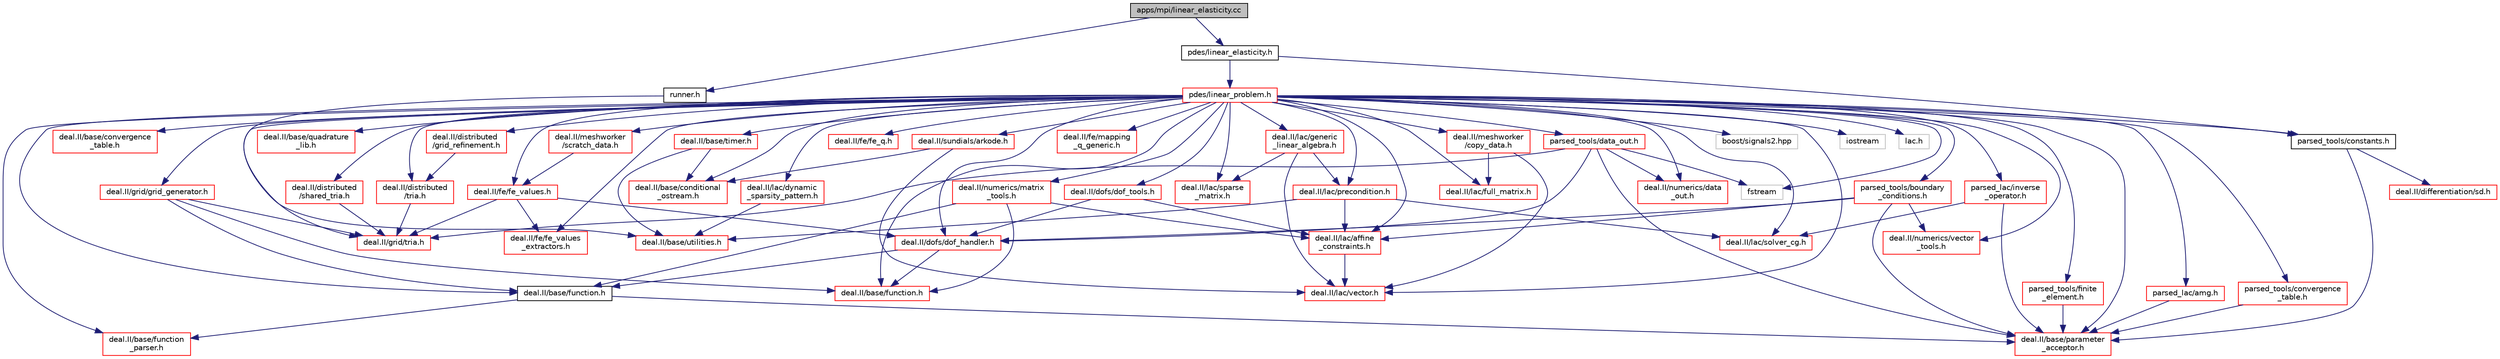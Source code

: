 digraph "apps/mpi/linear_elasticity.cc"
{
 // LATEX_PDF_SIZE
  bgcolor="transparent";
  edge [fontname="Helvetica",fontsize="10",labelfontname="Helvetica",labelfontsize="10"];
  node [fontname="Helvetica",fontsize="10",shape=record];
  Node1 [label="apps/mpi/linear_elasticity.cc",height=0.2,width=0.4,color="black", fillcolor="grey75", style="filled", fontcolor="black",tooltip=" "];
  Node1 -> Node2 [color="midnightblue",fontsize="10",style="solid",fontname="Helvetica"];
  Node2 [label="pdes/linear_elasticity.h",height=0.2,width=0.4,color="black",URL="$linear__elasticity_8h.html",tooltip=" "];
  Node2 -> Node3 [color="midnightblue",fontsize="10",style="solid",fontname="Helvetica"];
  Node3 [label="parsed_tools/constants.h",height=0.2,width=0.4,color="black",URL="$constants_8h.html",tooltip=" "];
  Node3 -> Node4 [color="midnightblue",fontsize="10",style="solid",fontname="Helvetica"];
  Node4 [label="deal.II/base/parameter\l_acceptor.h",height=0.2,width=0.4,color="red",URL="/__w/fsi-suite/fsi-suite/deal.tag$parameter__acceptor_8h.html",tooltip=" "];
  Node3 -> Node34 [color="midnightblue",fontsize="10",style="solid",fontname="Helvetica"];
  Node34 [label="deal.II/differentiation/sd.h",height=0.2,width=0.4,color="red",URL="/__w/fsi-suite/fsi-suite/deal.tag$sd_8h.html",tooltip=" "];
  Node2 -> Node45 [color="midnightblue",fontsize="10",style="solid",fontname="Helvetica"];
  Node45 [label="pdes/linear_problem.h",height=0.2,width=0.4,color="red",URL="$linear__problem_8h.html",tooltip=" "];
  Node45 -> Node46 [color="midnightblue",fontsize="10",style="solid",fontname="Helvetica"];
  Node46 [label="deal.II/base/conditional\l_ostream.h",height=0.2,width=0.4,color="red",URL="/__w/fsi-suite/fsi-suite/deal.tag$conditional__ostream_8h.html",tooltip=" "];
  Node45 -> Node47 [color="midnightblue",fontsize="10",style="solid",fontname="Helvetica"];
  Node47 [label="deal.II/base/convergence\l_table.h",height=0.2,width=0.4,color="red",URL="/__w/fsi-suite/fsi-suite/deal.tag$convergence__table_8h.html",tooltip=" "];
  Node45 -> Node50 [color="midnightblue",fontsize="10",style="solid",fontname="Helvetica"];
  Node50 [label="deal.II/base/function.h",height=0.2,width=0.4,color="red",URL="/__w/fsi-suite/fsi-suite/deal.tag$function_8h.html",tooltip=" "];
  Node45 -> Node52 [color="midnightblue",fontsize="10",style="solid",fontname="Helvetica"];
  Node52 [label="deal.II/base/function\l_parser.h",height=0.2,width=0.4,color="red",URL="/__w/fsi-suite/fsi-suite/deal.tag$function__parser_8h.html",tooltip=" "];
  Node45 -> Node4 [color="midnightblue",fontsize="10",style="solid",fontname="Helvetica"];
  Node45 -> Node55 [color="midnightblue",fontsize="10",style="solid",fontname="Helvetica"];
  Node55 [label="deal.II/base/quadrature\l_lib.h",height=0.2,width=0.4,color="red",URL="/__w/fsi-suite/fsi-suite/deal.tag$quadrature__lib_8h.html",tooltip=" "];
  Node45 -> Node57 [color="midnightblue",fontsize="10",style="solid",fontname="Helvetica"];
  Node57 [label="deal.II/base/timer.h",height=0.2,width=0.4,color="red",URL="/__w/fsi-suite/fsi-suite/deal.tag$timer_8h.html",tooltip=" "];
  Node57 -> Node46 [color="midnightblue",fontsize="10",style="solid",fontname="Helvetica"];
  Node57 -> Node23 [color="midnightblue",fontsize="10",style="solid",fontname="Helvetica"];
  Node23 [label="deal.II/base/utilities.h",height=0.2,width=0.4,color="red",URL="/__w/fsi-suite/fsi-suite/deal.tag$include_2deal_8II_2base_2utilities_8h.html",tooltip=" "];
  Node45 -> Node58 [color="midnightblue",fontsize="10",style="solid",fontname="Helvetica"];
  Node58 [label="deal.II/distributed\l/grid_refinement.h",height=0.2,width=0.4,color="red",URL="/__w/fsi-suite/fsi-suite/deal.tag$distributed_2grid__refinement_8h.html",tooltip=" "];
  Node58 -> Node59 [color="midnightblue",fontsize="10",style="solid",fontname="Helvetica"];
  Node59 [label="deal.II/distributed\l/tria.h",height=0.2,width=0.4,color="red",URL="/__w/fsi-suite/fsi-suite/deal.tag$distributed_2tria_8h.html",tooltip=" "];
  Node59 -> Node68 [color="midnightblue",fontsize="10",style="solid",fontname="Helvetica"];
  Node68 [label="deal.II/grid/tria.h",height=0.2,width=0.4,color="red",URL="/__w/fsi-suite/fsi-suite/deal.tag$grid_2tria_8h.html",tooltip=" "];
  Node45 -> Node87 [color="midnightblue",fontsize="10",style="solid",fontname="Helvetica"];
  Node87 [label="deal.II/distributed\l/shared_tria.h",height=0.2,width=0.4,color="red",URL="/__w/fsi-suite/fsi-suite/deal.tag$shared__tria_8h.html",tooltip=" "];
  Node87 -> Node68 [color="midnightblue",fontsize="10",style="solid",fontname="Helvetica"];
  Node45 -> Node59 [color="midnightblue",fontsize="10",style="solid",fontname="Helvetica"];
  Node45 -> Node88 [color="midnightblue",fontsize="10",style="solid",fontname="Helvetica"];
  Node88 [label="deal.II/dofs/dof_handler.h",height=0.2,width=0.4,color="red",URL="/__w/fsi-suite/fsi-suite/deal.tag$dofs_2dof__handler_8h.html",tooltip=" "];
  Node88 -> Node54 [color="midnightblue",fontsize="10",style="solid",fontname="Helvetica"];
  Node54 [label="deal.II/base/function.h",height=0.2,width=0.4,color="black",URL="$function_8h.html",tooltip=" "];
  Node54 -> Node52 [color="midnightblue",fontsize="10",style="solid",fontname="Helvetica"];
  Node54 -> Node4 [color="midnightblue",fontsize="10",style="solid",fontname="Helvetica"];
  Node88 -> Node50 [color="midnightblue",fontsize="10",style="solid",fontname="Helvetica"];
  Node45 -> Node118 [color="midnightblue",fontsize="10",style="solid",fontname="Helvetica"];
  Node118 [label="deal.II/dofs/dof_tools.h",height=0.2,width=0.4,color="red",URL="/__w/fsi-suite/fsi-suite/deal.tag$dof__tools_8h.html",tooltip=" "];
  Node118 -> Node88 [color="midnightblue",fontsize="10",style="solid",fontname="Helvetica"];
  Node118 -> Node119 [color="midnightblue",fontsize="10",style="solid",fontname="Helvetica"];
  Node119 [label="deal.II/lac/affine\l_constraints.h",height=0.2,width=0.4,color="red",URL="/__w/fsi-suite/fsi-suite/deal.tag$affine__constraints_8h.html",tooltip=" "];
  Node119 -> Node117 [color="midnightblue",fontsize="10",style="solid",fontname="Helvetica"];
  Node117 [label="deal.II/lac/vector.h",height=0.2,width=0.4,color="red",URL="/__w/fsi-suite/fsi-suite/deal.tag$vector_8h.html",tooltip=" "];
  Node45 -> Node125 [color="midnightblue",fontsize="10",style="solid",fontname="Helvetica"];
  Node125 [label="deal.II/fe/fe_q.h",height=0.2,width=0.4,color="red",URL="/__w/fsi-suite/fsi-suite/deal.tag$fe__q_8h.html",tooltip=" "];
  Node45 -> Node131 [color="midnightblue",fontsize="10",style="solid",fontname="Helvetica"];
  Node131 [label="deal.II/fe/fe_values.h",height=0.2,width=0.4,color="red",URL="/__w/fsi-suite/fsi-suite/deal.tag$fe_2fe__values_8h.html",tooltip=" "];
  Node131 -> Node88 [color="midnightblue",fontsize="10",style="solid",fontname="Helvetica"];
  Node131 -> Node107 [color="midnightblue",fontsize="10",style="solid",fontname="Helvetica"];
  Node107 [label="deal.II/fe/fe_values\l_extractors.h",height=0.2,width=0.4,color="red",URL="/__w/fsi-suite/fsi-suite/deal.tag$fe__values__extractors_8h.html",tooltip=" "];
  Node131 -> Node68 [color="midnightblue",fontsize="10",style="solid",fontname="Helvetica"];
  Node45 -> Node107 [color="midnightblue",fontsize="10",style="solid",fontname="Helvetica"];
  Node45 -> Node134 [color="midnightblue",fontsize="10",style="solid",fontname="Helvetica"];
  Node134 [label="deal.II/fe/mapping\l_q_generic.h",height=0.2,width=0.4,color="red",URL="/__w/fsi-suite/fsi-suite/deal.tag$mapping__q__generic_8h.html",tooltip=" "];
  Node45 -> Node139 [color="midnightblue",fontsize="10",style="solid",fontname="Helvetica"];
  Node139 [label="deal.II/grid/grid_generator.h",height=0.2,width=0.4,color="red",URL="/__w/fsi-suite/fsi-suite/deal.tag$grid__generator_8h.html",tooltip=" "];
  Node139 -> Node54 [color="midnightblue",fontsize="10",style="solid",fontname="Helvetica"];
  Node139 -> Node50 [color="midnightblue",fontsize="10",style="solid",fontname="Helvetica"];
  Node139 -> Node68 [color="midnightblue",fontsize="10",style="solid",fontname="Helvetica"];
  Node45 -> Node68 [color="midnightblue",fontsize="10",style="solid",fontname="Helvetica"];
  Node45 -> Node119 [color="midnightblue",fontsize="10",style="solid",fontname="Helvetica"];
  Node45 -> Node140 [color="midnightblue",fontsize="10",style="solid",fontname="Helvetica"];
  Node140 [label="deal.II/lac/dynamic\l_sparsity_pattern.h",height=0.2,width=0.4,color="red",URL="/__w/fsi-suite/fsi-suite/deal.tag$dynamic__sparsity__pattern_8h.html",tooltip=" "];
  Node140 -> Node23 [color="midnightblue",fontsize="10",style="solid",fontname="Helvetica"];
  Node45 -> Node112 [color="midnightblue",fontsize="10",style="solid",fontname="Helvetica"];
  Node112 [label="deal.II/lac/full_matrix.h",height=0.2,width=0.4,color="red",URL="/__w/fsi-suite/fsi-suite/deal.tag$full__matrix_8h.html",tooltip=" "];
  Node45 -> Node141 [color="midnightblue",fontsize="10",style="solid",fontname="Helvetica"];
  Node141 [label="deal.II/lac/generic\l_linear_algebra.h",height=0.2,width=0.4,color="red",URL="/__w/fsi-suite/fsi-suite/deal.tag$generic__linear__algebra_8h.html",tooltip=" "];
  Node141 -> Node151 [color="midnightblue",fontsize="10",style="solid",fontname="Helvetica"];
  Node151 [label="deal.II/lac/precondition.h",height=0.2,width=0.4,color="red",URL="/__w/fsi-suite/fsi-suite/deal.tag$precondition_8h.html",tooltip=" "];
  Node151 -> Node23 [color="midnightblue",fontsize="10",style="solid",fontname="Helvetica"];
  Node151 -> Node119 [color="midnightblue",fontsize="10",style="solid",fontname="Helvetica"];
  Node151 -> Node154 [color="midnightblue",fontsize="10",style="solid",fontname="Helvetica"];
  Node154 [label="deal.II/lac/solver_cg.h",height=0.2,width=0.4,color="red",URL="/__w/fsi-suite/fsi-suite/deal.tag$solver__cg_8h.html",tooltip=" "];
  Node141 -> Node150 [color="midnightblue",fontsize="10",style="solid",fontname="Helvetica"];
  Node150 [label="deal.II/lac/sparse\l_matrix.h",height=0.2,width=0.4,color="red",URL="/__w/fsi-suite/fsi-suite/deal.tag$sparse__matrix_8h.html",tooltip=" "];
  Node141 -> Node117 [color="midnightblue",fontsize="10",style="solid",fontname="Helvetica"];
  Node45 -> Node151 [color="midnightblue",fontsize="10",style="solid",fontname="Helvetica"];
  Node45 -> Node154 [color="midnightblue",fontsize="10",style="solid",fontname="Helvetica"];
  Node45 -> Node150 [color="midnightblue",fontsize="10",style="solid",fontname="Helvetica"];
  Node45 -> Node117 [color="midnightblue",fontsize="10",style="solid",fontname="Helvetica"];
  Node45 -> Node177 [color="midnightblue",fontsize="10",style="solid",fontname="Helvetica"];
  Node177 [label="deal.II/meshworker\l/copy_data.h",height=0.2,width=0.4,color="red",URL="/__w/fsi-suite/fsi-suite/deal.tag$copy__data_8h.html",tooltip=" "];
  Node177 -> Node112 [color="midnightblue",fontsize="10",style="solid",fontname="Helvetica"];
  Node177 -> Node117 [color="midnightblue",fontsize="10",style="solid",fontname="Helvetica"];
  Node45 -> Node178 [color="midnightblue",fontsize="10",style="solid",fontname="Helvetica"];
  Node178 [label="deal.II/meshworker\l/scratch_data.h",height=0.2,width=0.4,color="red",URL="/__w/fsi-suite/fsi-suite/deal.tag$scratch__data_8h.html",tooltip=" "];
  Node178 -> Node131 [color="midnightblue",fontsize="10",style="solid",fontname="Helvetica"];
  Node45 -> Node192 [color="midnightblue",fontsize="10",style="solid",fontname="Helvetica"];
  Node192 [label="deal.II/numerics/data\l_out.h",height=0.2,width=0.4,color="red",URL="/__w/fsi-suite/fsi-suite/deal.tag$numerics_2data__out_8h.html",tooltip=" "];
  Node45 -> Node199 [color="midnightblue",fontsize="10",style="solid",fontname="Helvetica"];
  Node199 [label="deal.II/numerics/matrix\l_tools.h",height=0.2,width=0.4,color="red",URL="/__w/fsi-suite/fsi-suite/deal.tag$matrix__tools_8h.html",tooltip=" "];
  Node199 -> Node54 [color="midnightblue",fontsize="10",style="solid",fontname="Helvetica"];
  Node199 -> Node50 [color="midnightblue",fontsize="10",style="solid",fontname="Helvetica"];
  Node199 -> Node119 [color="midnightblue",fontsize="10",style="solid",fontname="Helvetica"];
  Node45 -> Node201 [color="midnightblue",fontsize="10",style="solid",fontname="Helvetica"];
  Node201 [label="deal.II/numerics/vector\l_tools.h",height=0.2,width=0.4,color="red",URL="/__w/fsi-suite/fsi-suite/deal.tag$vector__tools_8h.html",tooltip=" "];
  Node45 -> Node218 [color="midnightblue",fontsize="10",style="solid",fontname="Helvetica"];
  Node218 [label="deal.II/sundials/arkode.h",height=0.2,width=0.4,color="red",URL="/__w/fsi-suite/fsi-suite/deal.tag$arkode_8h.html",tooltip=" "];
  Node218 -> Node46 [color="midnightblue",fontsize="10",style="solid",fontname="Helvetica"];
  Node218 -> Node117 [color="midnightblue",fontsize="10",style="solid",fontname="Helvetica"];
  Node45 -> Node222 [color="midnightblue",fontsize="10",style="solid",fontname="Helvetica"];
  Node222 [label="boost/signals2.hpp",height=0.2,width=0.4,color="grey75",tooltip=" "];
  Node45 -> Node223 [color="midnightblue",fontsize="10",style="solid",fontname="Helvetica"];
  Node223 [label="fstream",height=0.2,width=0.4,color="grey75",tooltip=" "];
  Node45 -> Node224 [color="midnightblue",fontsize="10",style="solid",fontname="Helvetica"];
  Node224 [label="iostream",height=0.2,width=0.4,color="grey75",tooltip=" "];
  Node45 -> Node225 [color="midnightblue",fontsize="10",style="solid",fontname="Helvetica"];
  Node225 [label="lac.h",height=0.2,width=0.4,color="grey75",tooltip=" "];
  Node45 -> Node226 [color="midnightblue",fontsize="10",style="solid",fontname="Helvetica"];
  Node226 [label="parsed_lac/amg.h",height=0.2,width=0.4,color="red",URL="$amg_8h.html",tooltip=" "];
  Node226 -> Node4 [color="midnightblue",fontsize="10",style="solid",fontname="Helvetica"];
  Node45 -> Node227 [color="midnightblue",fontsize="10",style="solid",fontname="Helvetica"];
  Node227 [label="parsed_lac/inverse\l_operator.h",height=0.2,width=0.4,color="red",URL="$inverse__operator_8h.html",tooltip=" "];
  Node227 -> Node4 [color="midnightblue",fontsize="10",style="solid",fontname="Helvetica"];
  Node227 -> Node154 [color="midnightblue",fontsize="10",style="solid",fontname="Helvetica"];
  Node45 -> Node242 [color="midnightblue",fontsize="10",style="solid",fontname="Helvetica"];
  Node242 [label="parsed_tools/boundary\l_conditions.h",height=0.2,width=0.4,color="red",URL="$boundary__conditions_8h.html",tooltip=" "];
  Node242 -> Node4 [color="midnightblue",fontsize="10",style="solid",fontname="Helvetica"];
  Node242 -> Node88 [color="midnightblue",fontsize="10",style="solid",fontname="Helvetica"];
  Node242 -> Node119 [color="midnightblue",fontsize="10",style="solid",fontname="Helvetica"];
  Node242 -> Node201 [color="midnightblue",fontsize="10",style="solid",fontname="Helvetica"];
  Node45 -> Node3 [color="midnightblue",fontsize="10",style="solid",fontname="Helvetica"];
  Node45 -> Node254 [color="midnightblue",fontsize="10",style="solid",fontname="Helvetica"];
  Node254 [label="parsed_tools/convergence\l_table.h",height=0.2,width=0.4,color="red",URL="$convergence__table_8h.html",tooltip=" "];
  Node254 -> Node4 [color="midnightblue",fontsize="10",style="solid",fontname="Helvetica"];
  Node45 -> Node267 [color="midnightblue",fontsize="10",style="solid",fontname="Helvetica"];
  Node267 [label="parsed_tools/data_out.h",height=0.2,width=0.4,color="red",URL="$data__out_8h.html",tooltip=" "];
  Node267 -> Node4 [color="midnightblue",fontsize="10",style="solid",fontname="Helvetica"];
  Node267 -> Node88 [color="midnightblue",fontsize="10",style="solid",fontname="Helvetica"];
  Node267 -> Node68 [color="midnightblue",fontsize="10",style="solid",fontname="Helvetica"];
  Node267 -> Node192 [color="midnightblue",fontsize="10",style="solid",fontname="Helvetica"];
  Node267 -> Node223 [color="midnightblue",fontsize="10",style="solid",fontname="Helvetica"];
  Node45 -> Node269 [color="midnightblue",fontsize="10",style="solid",fontname="Helvetica"];
  Node269 [label="parsed_tools/finite\l_element.h",height=0.2,width=0.4,color="red",URL="$finite__element_8h.html",tooltip=" "];
  Node269 -> Node4 [color="midnightblue",fontsize="10",style="solid",fontname="Helvetica"];
  Node45 -> Node54 [color="midnightblue",fontsize="10",style="solid",fontname="Helvetica"];
  Node1 -> Node274 [color="midnightblue",fontsize="10",style="solid",fontname="Helvetica"];
  Node274 [label="runner.h",height=0.2,width=0.4,color="black",URL="$runner_8h.html",tooltip=" "];
  Node274 -> Node23 [color="midnightblue",fontsize="10",style="solid",fontname="Helvetica"];
}
